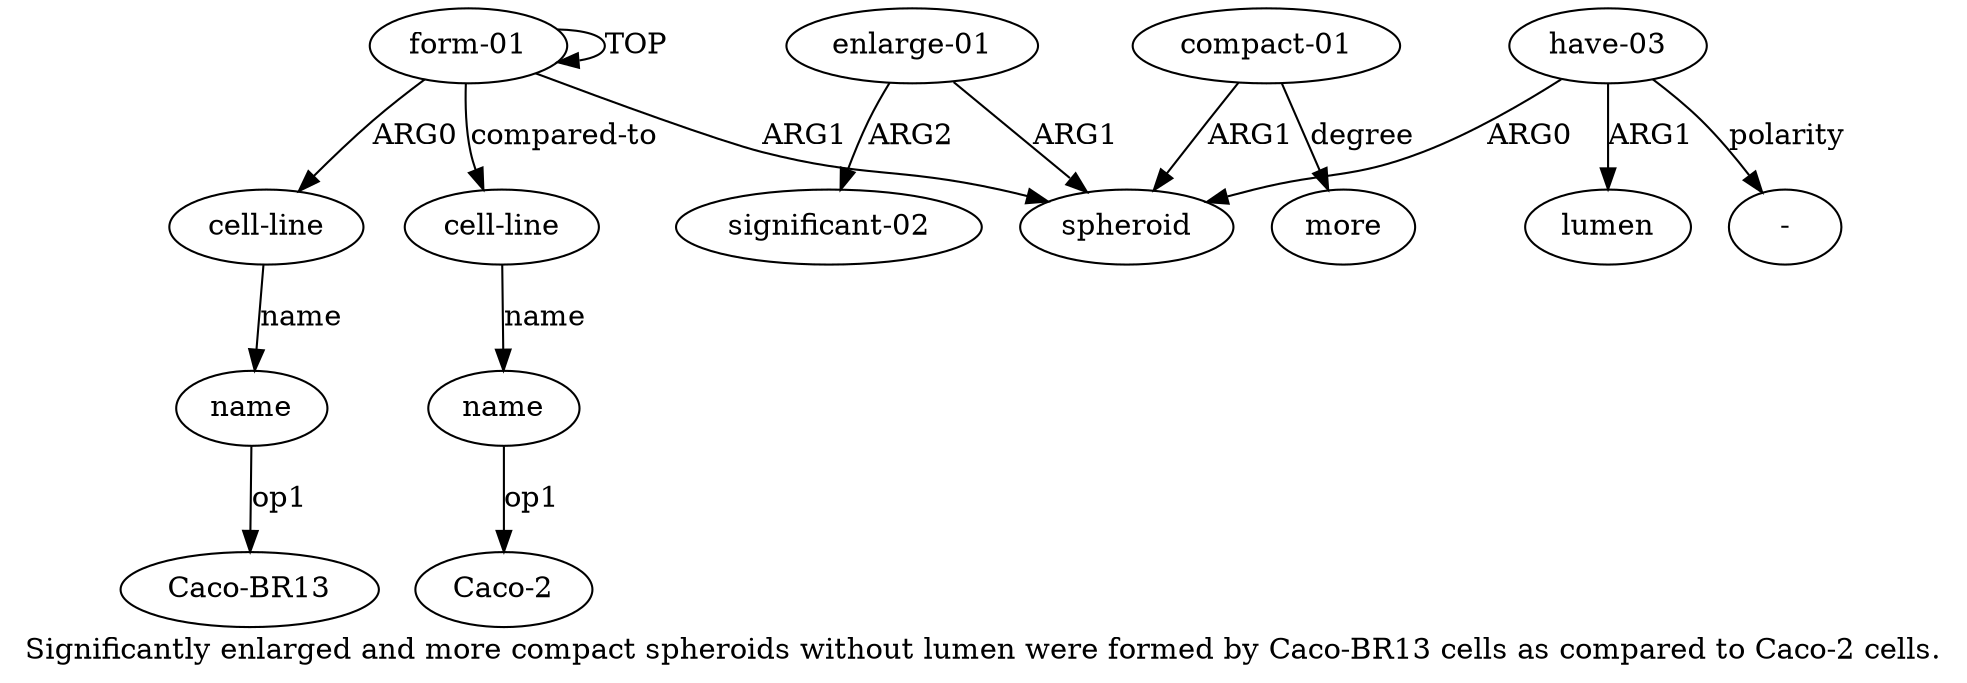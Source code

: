 digraph  {
	graph [label="Significantly enlarged and more compact spheroids without lumen were formed by Caco-BR13 cells as compared to Caco-2 cells."];
	node [label="\N"];
	a11	 [color=black,
		gold_ind=11,
		gold_label=name,
		label=name,
		test_ind=11,
		test_label=name];
	"a11 Caco-2"	 [color=black,
		gold_ind=-1,
		gold_label="Caco-2",
		label="Caco-2",
		test_ind=-1,
		test_label="Caco-2"];
	a11 -> "a11 Caco-2" [key=0,
	color=black,
	gold_label=op1,
	label=op1,
	test_label=op1];
a10 [color=black,
	gold_ind=10,
	gold_label="cell-line",
	label="cell-line",
	test_ind=10,
	test_label="cell-line"];
a10 -> a11 [key=0,
color=black,
gold_label=name,
label=name,
test_label=name];
a1 [color=black,
gold_ind=1,
gold_label="cell-line",
label="cell-line",
test_ind=1,
test_label="cell-line"];
a2 [color=black,
gold_ind=2,
gold_label=name,
label=name,
test_ind=2,
test_label=name];
a1 -> a2 [key=0,
color=black,
gold_label=name,
label=name,
test_label=name];
a0 [color=black,
gold_ind=0,
gold_label="form-01",
label="form-01",
test_ind=0,
test_label="form-01"];
a0 -> a10 [key=0,
color=black,
gold_label="compared-to",
label="compared-to",
test_label="compared-to"];
a0 -> a1 [key=0,
color=black,
gold_label=ARG0,
label=ARG0,
test_label=ARG0];
a0 -> a0 [key=0,
color=black,
gold_label=TOP,
label=TOP,
test_label=TOP];
a3 [color=black,
gold_ind=3,
gold_label=spheroid,
label=spheroid,
test_ind=3,
test_label=spheroid];
a0 -> a3 [key=0,
color=black,
gold_label=ARG1,
label=ARG1,
test_label=ARG1];
"a2 Caco-BR13" [color=black,
gold_ind=-1,
gold_label="Caco-BR13",
label="Caco-BR13",
test_ind=-1,
test_label="Caco-BR13"];
a2 -> "a2 Caco-BR13" [key=0,
color=black,
gold_label=op1,
label=op1,
test_label=op1];
a5 [color=black,
gold_ind=5,
gold_label="significant-02",
label="significant-02",
test_ind=5,
test_label="significant-02"];
a4 [color=black,
gold_ind=4,
gold_label="enlarge-01",
label="enlarge-01",
test_ind=4,
test_label="enlarge-01"];
a4 -> a3 [key=0,
color=black,
gold_label=ARG1,
label=ARG1,
test_label=ARG1];
a4 -> a5 [key=0,
color=black,
gold_label=ARG2,
label=ARG2,
test_label=ARG2];
a7 [color=black,
gold_ind=7,
gold_label=more,
label=more,
test_ind=7,
test_label=more];
a6 [color=black,
gold_ind=6,
gold_label="compact-01",
label="compact-01",
test_ind=6,
test_label="compact-01"];
a6 -> a3 [key=0,
color=black,
gold_label=ARG1,
label=ARG1,
test_label=ARG1];
a6 -> a7 [key=0,
color=black,
gold_label=degree,
label=degree,
test_label=degree];
a9 [color=black,
gold_ind=9,
gold_label=lumen,
label=lumen,
test_ind=9,
test_label=lumen];
a8 [color=black,
gold_ind=8,
gold_label="have-03",
label="have-03",
test_ind=8,
test_label="have-03"];
a8 -> a3 [key=0,
color=black,
gold_label=ARG0,
label=ARG0,
test_label=ARG0];
a8 -> a9 [key=0,
color=black,
gold_label=ARG1,
label=ARG1,
test_label=ARG1];
"a8 -" [color=black,
gold_ind=-1,
gold_label="-",
label="-",
test_ind=-1,
test_label="-"];
a8 -> "a8 -" [key=0,
color=black,
gold_label=polarity,
label=polarity,
test_label=polarity];
}

